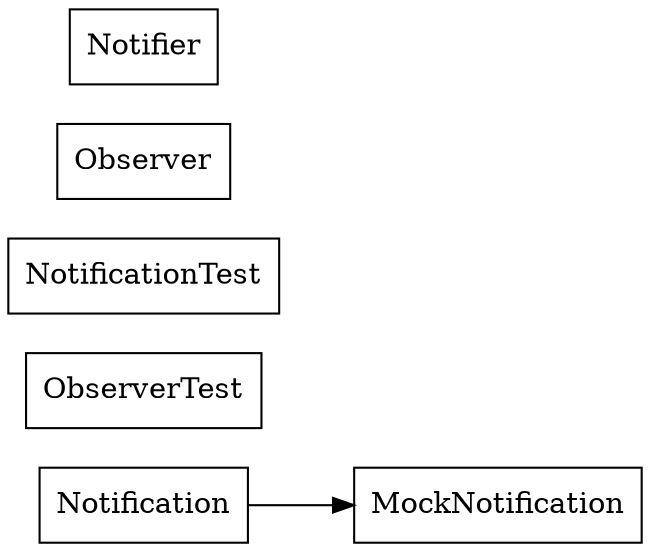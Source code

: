 strict digraph class_diagram {
  rankdir=LR;
  TypeMockNotification[
    label="MockNotification",
    URL="MockNotification.html",
    tooltip="org.puremvc.as2.patterns.observer.MockNotification",
    shape="record"
  ];
  TypeObserverTest[
    label="ObserverTest",
    URL="ObserverTest.html",
    tooltip="org.puremvc.as2.patterns.observer.ObserverTest",
    shape="record"
  ];
  TypeNotificationTest[
    label="NotificationTest",
    URL="NotificationTest.html",
    tooltip="org.puremvc.as2.patterns.observer.NotificationTest",
    shape="record"
  ];
  TypeObserver[
    label="Observer",
    URL="Observer.html",
    tooltip="org.puremvc.as2.patterns.observer.Observer",
    shape="record"
  ];
  TypeNotification[
    label="Notification",
    URL="Notification.html",
    tooltip="org.puremvc.as2.patterns.observer.Notification",
    shape="record"
  ];
  TypeNotifier[
    label="Notifier",
    URL="Notifier.html",
    tooltip="org.puremvc.as2.patterns.observer.Notifier",
    shape="record"
  ];
  TypeNotification -> TypeMockNotification;
}
